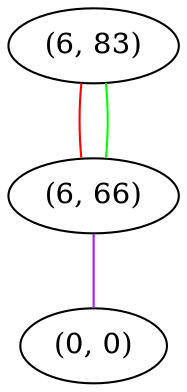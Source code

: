 graph "" {
"(6, 83)";
"(6, 66)";
"(0, 0)";
"(6, 83)" -- "(6, 66)"  [color=red, key=0, weight=1];
"(6, 83)" -- "(6, 66)"  [color=green, key=1, weight=2];
"(6, 66)" -- "(0, 0)"  [color=purple, key=0, weight=4];
}
